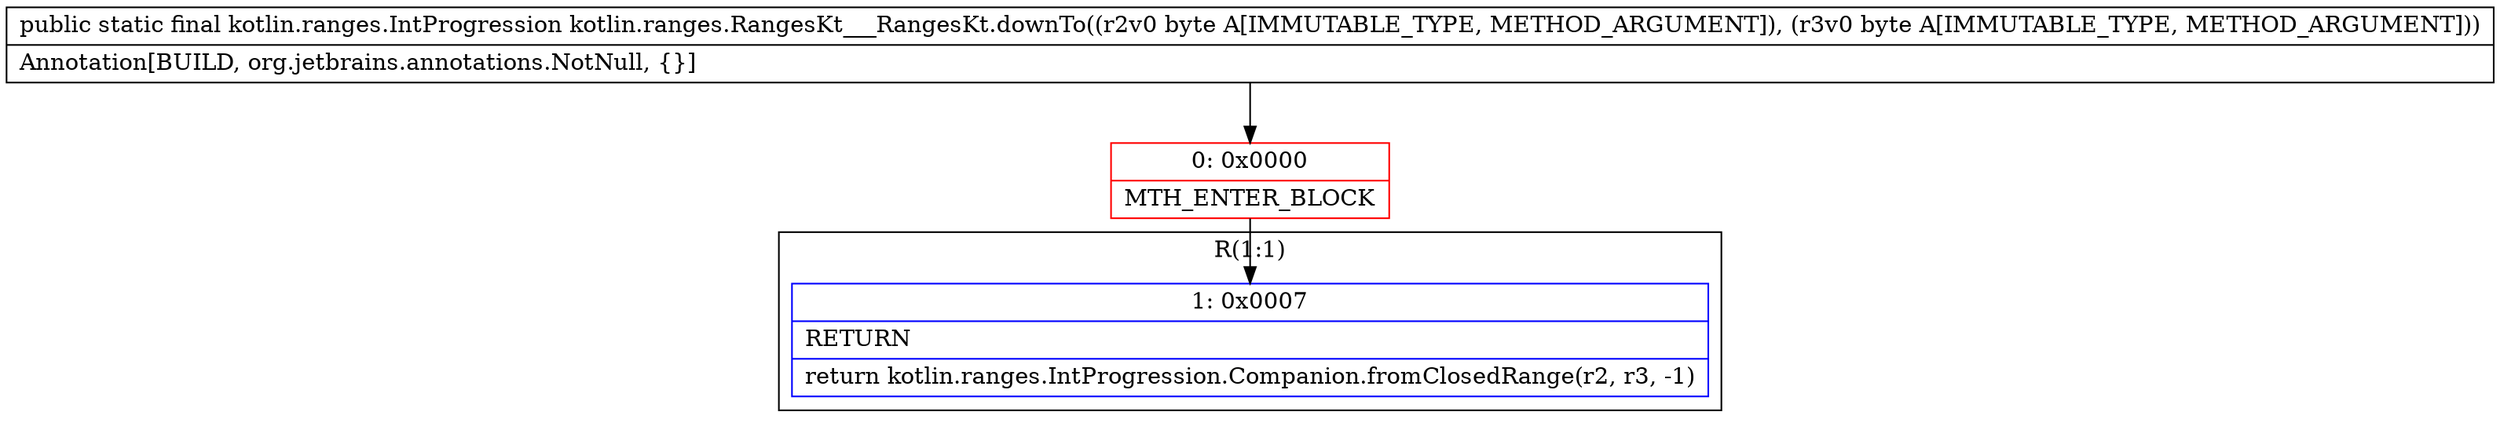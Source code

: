 digraph "CFG forkotlin.ranges.RangesKt___RangesKt.downTo(BB)Lkotlin\/ranges\/IntProgression;" {
subgraph cluster_Region_1634086430 {
label = "R(1:1)";
node [shape=record,color=blue];
Node_1 [shape=record,label="{1\:\ 0x0007|RETURN\l|return kotlin.ranges.IntProgression.Companion.fromClosedRange(r2, r3, \-1)\l}"];
}
Node_0 [shape=record,color=red,label="{0\:\ 0x0000|MTH_ENTER_BLOCK\l}"];
MethodNode[shape=record,label="{public static final kotlin.ranges.IntProgression kotlin.ranges.RangesKt___RangesKt.downTo((r2v0 byte A[IMMUTABLE_TYPE, METHOD_ARGUMENT]), (r3v0 byte A[IMMUTABLE_TYPE, METHOD_ARGUMENT]))  | Annotation[BUILD, org.jetbrains.annotations.NotNull, \{\}]\l}"];
MethodNode -> Node_0;
Node_0 -> Node_1;
}

